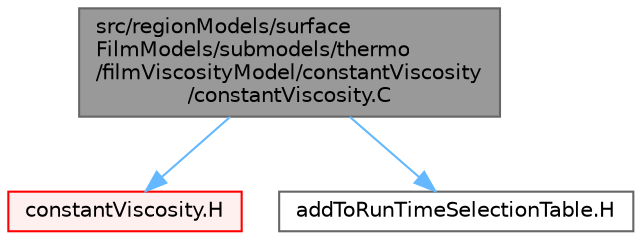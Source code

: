 digraph "src/regionModels/surfaceFilmModels/submodels/thermo/filmViscosityModel/constantViscosity/constantViscosity.C"
{
 // LATEX_PDF_SIZE
  bgcolor="transparent";
  edge [fontname=Helvetica,fontsize=10,labelfontname=Helvetica,labelfontsize=10];
  node [fontname=Helvetica,fontsize=10,shape=box,height=0.2,width=0.4];
  Node1 [id="Node000001",label="src/regionModels/surface\lFilmModels/submodels/thermo\l/filmViscosityModel/constantViscosity\l/constantViscosity.C",height=0.2,width=0.4,color="gray40", fillcolor="grey60", style="filled", fontcolor="black",tooltip=" "];
  Node1 -> Node2 [id="edge1_Node000001_Node000002",color="steelblue1",style="solid",tooltip=" "];
  Node2 [id="Node000002",label="constantViscosity.H",height=0.2,width=0.4,color="red", fillcolor="#FFF0F0", style="filled",URL="$constantViscosity_8H.html",tooltip=" "];
  Node1 -> Node163 [id="edge2_Node000001_Node000163",color="steelblue1",style="solid",tooltip=" "];
  Node163 [id="Node000163",label="addToRunTimeSelectionTable.H",height=0.2,width=0.4,color="grey40", fillcolor="white", style="filled",URL="$addToRunTimeSelectionTable_8H.html",tooltip="Macros for easy insertion into run-time selection tables."];
}
